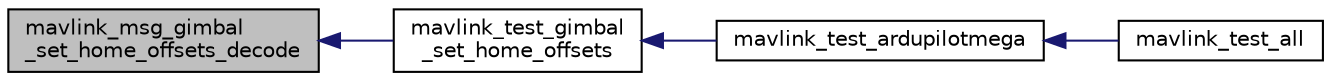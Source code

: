 digraph "mavlink_msg_gimbal_set_home_offsets_decode"
{
 // INTERACTIVE_SVG=YES
  edge [fontname="Helvetica",fontsize="10",labelfontname="Helvetica",labelfontsize="10"];
  node [fontname="Helvetica",fontsize="10",shape=record];
  rankdir="LR";
  Node1 [label="mavlink_msg_gimbal\l_set_home_offsets_decode",height=0.2,width=0.4,color="black", fillcolor="grey75", style="filled", fontcolor="black"];
  Node1 -> Node2 [dir="back",color="midnightblue",fontsize="10",style="solid",fontname="Helvetica"];
  Node2 [label="mavlink_test_gimbal\l_set_home_offsets",height=0.2,width=0.4,color="black", fillcolor="white", style="filled",URL="$ardupilotmega_2testsuite_8h.html#a60dc21b175003816a7727d7ec1cc61a3"];
  Node2 -> Node3 [dir="back",color="midnightblue",fontsize="10",style="solid",fontname="Helvetica"];
  Node3 [label="mavlink_test_ardupilotmega",height=0.2,width=0.4,color="black", fillcolor="white", style="filled",URL="$ardupilotmega_2testsuite_8h.html#ab264d471ac2f46584f2bb580704b5e9d"];
  Node3 -> Node4 [dir="back",color="midnightblue",fontsize="10",style="solid",fontname="Helvetica"];
  Node4 [label="mavlink_test_all",height=0.2,width=0.4,color="black", fillcolor="white", style="filled",URL="$ardupilotmega_2testsuite_8h.html#a4cc77b6c343679298da5d3c2b4e48759"];
}
